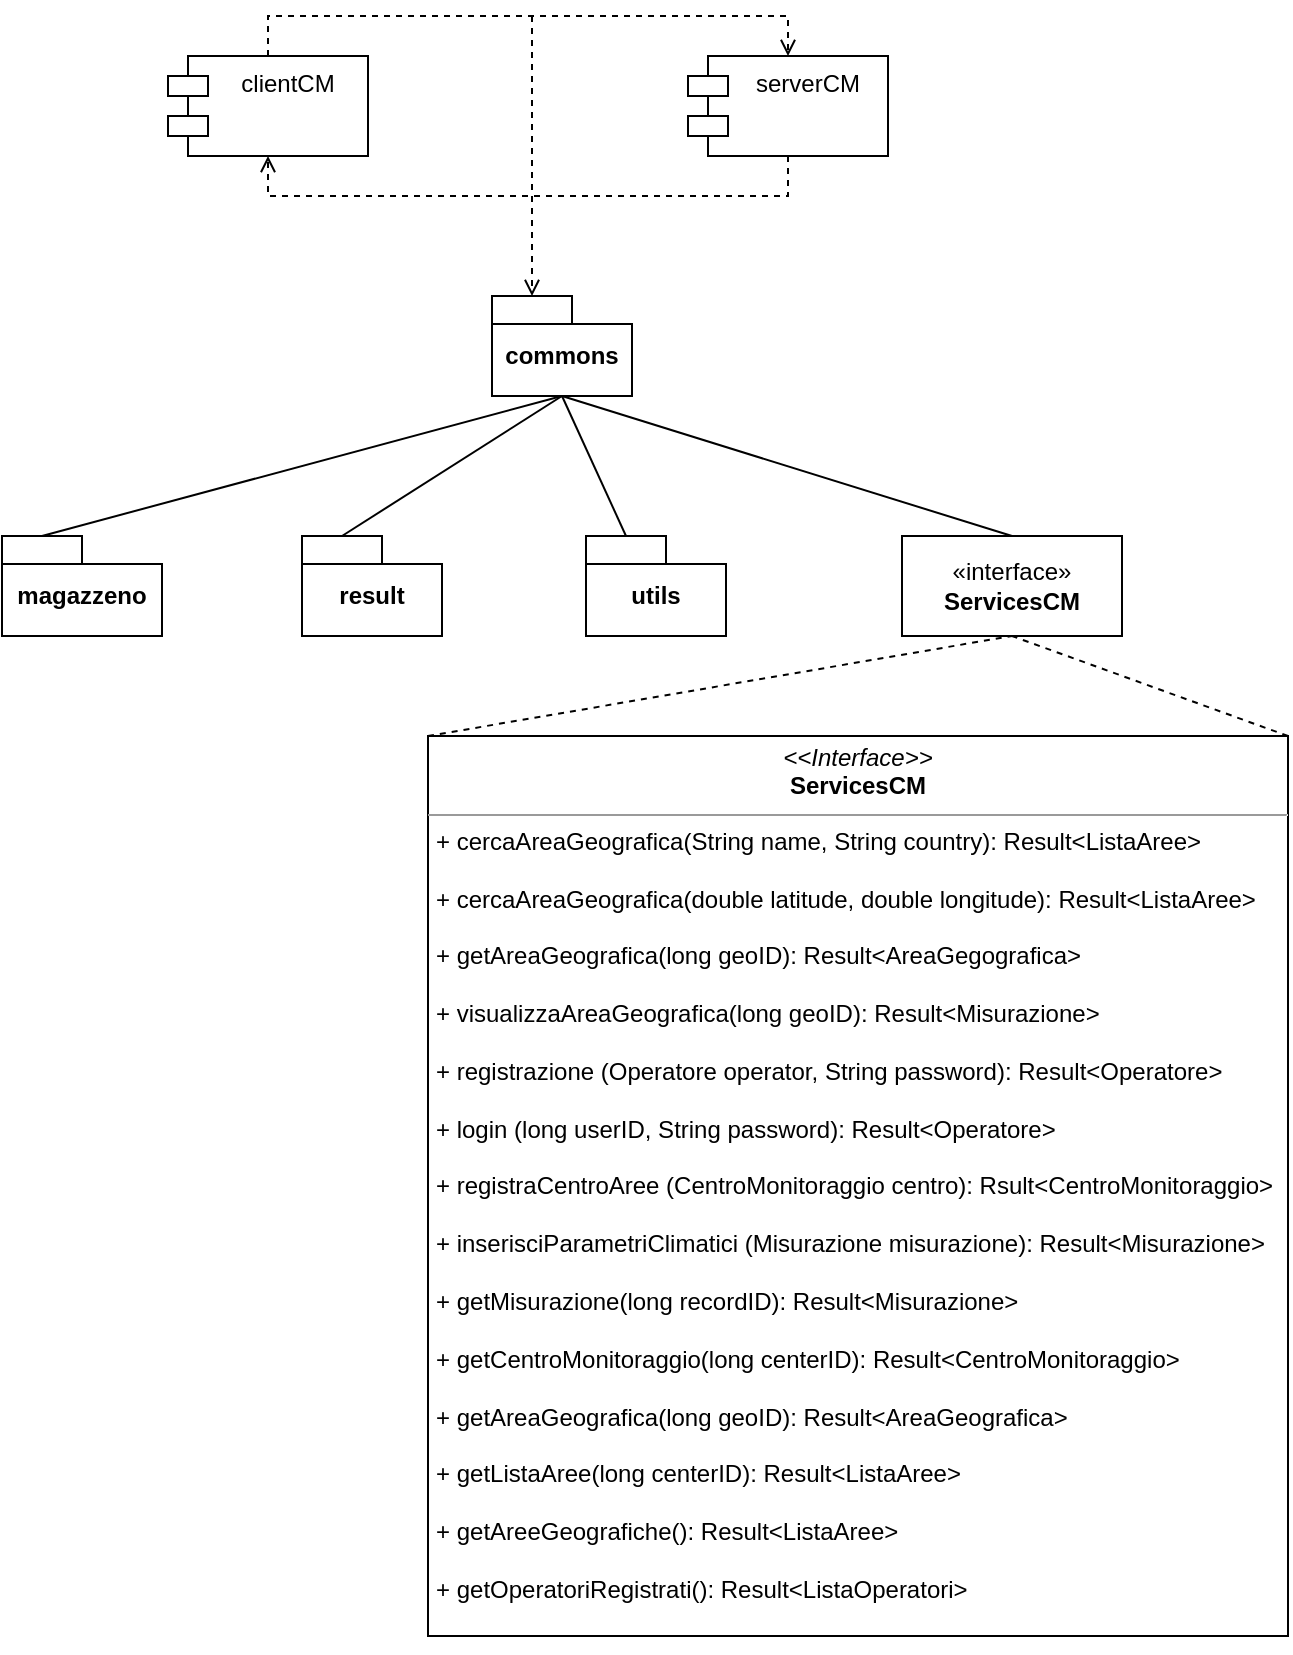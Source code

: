 <mxfile version="21.1.2" type="device">
  <diagram name="Page-1" id="HFzy6bxkJqNL8-My2172">
    <mxGraphModel dx="1987" dy="599" grid="1" gridSize="10" guides="1" tooltips="1" connect="1" arrows="1" fold="1" page="1" pageScale="1" pageWidth="827" pageHeight="1169" math="0" shadow="0">
      <root>
        <mxCell id="0" />
        <mxCell id="1" parent="0" />
        <mxCell id="gSXQWgKhhkNPLeqZEJGc-1" value="serverCM" style="shape=module;align=left;spacingLeft=20;align=center;verticalAlign=top;whiteSpace=wrap;html=1;" parent="1" vertex="1">
          <mxGeometry x="-350" y="70" width="100" height="50" as="geometry" />
        </mxCell>
        <mxCell id="gSXQWgKhhkNPLeqZEJGc-5" value="clientCM" style="shape=module;align=left;spacingLeft=20;align=center;verticalAlign=top;whiteSpace=wrap;html=1;" parent="1" vertex="1">
          <mxGeometry x="-610" y="70" width="100" height="50" as="geometry" />
        </mxCell>
        <mxCell id="hHeK6ofaZLI-R--lYShH-60" value="&lt;p style=&quot;margin:0px;margin-top:4px;text-align:center;&quot;&gt;&lt;i&gt;&amp;lt;&amp;lt;Interface&amp;gt;&amp;gt;&lt;/i&gt;&lt;br&gt;&lt;b&gt;ServicesCM&lt;/b&gt;&lt;/p&gt;&lt;hr size=&quot;1&quot;&gt;&lt;p style=&quot;margin:0px;margin-left:4px;&quot;&gt;+ cercaAreaGeografica(String name, String country): Result&amp;lt;ListaAree&amp;gt;&lt;/p&gt;&lt;p style=&quot;margin:0px;margin-left:4px;&quot;&gt;&lt;br&gt;&lt;/p&gt;&lt;p style=&quot;margin:0px;margin-left:4px;&quot;&gt;+ cercaAreaGeografica(double latitude, double longitude): Result&amp;lt;ListaAree&amp;gt;&lt;/p&gt;&lt;p style=&quot;border-color: var(--border-color); margin: 0px 0px 0px 4px;&quot;&gt;&lt;br&gt;&lt;/p&gt;&lt;p style=&quot;margin:0px;margin-left:4px;&quot;&gt;+ getAreaGeografica(long geoID): Result&amp;lt;AreaGegografica&amp;gt;&lt;/p&gt;&lt;p style=&quot;margin:0px;margin-left:4px;&quot;&gt;&lt;br&gt;&lt;/p&gt;&lt;p style=&quot;margin:0px;margin-left:4px;&quot;&gt;+ visualizzaAreaGeografica(long geoID):&amp;nbsp;Result&amp;lt;Misurazione&amp;gt;&lt;span style=&quot;background-color: initial;&quot;&gt;&lt;/span&gt;&lt;/p&gt;&lt;p style=&quot;margin:0px;margin-left:4px;&quot;&gt;&lt;br&gt;&lt;/p&gt;&lt;p style=&quot;margin:0px;margin-left:4px;&quot;&gt;&lt;span style=&quot;background-color: initial;&quot;&gt;+ registrazione (Operatore operator, String password): Result&amp;lt;Operatore&amp;gt;&lt;/span&gt;&lt;br&gt;&lt;/p&gt;&lt;p style=&quot;margin:0px;margin-left:4px;&quot;&gt;&lt;br&gt;&lt;/p&gt;&lt;p style=&quot;margin:0px;margin-left:4px;&quot;&gt;+ login (long userID, String password): Result&amp;lt;Operatore&amp;gt;&lt;br&gt;&lt;/p&gt;&lt;p style=&quot;margin:0px;margin-left:4px;&quot;&gt;&lt;br&gt;&lt;/p&gt;&lt;p style=&quot;margin:0px;margin-left:4px;&quot;&gt;+ registraCentroAree (CentroMonitoraggio centro&lt;span style=&quot;background-color: initial;&quot;&gt;): Rsult&amp;lt;CentroMonitoraggio&amp;gt;&lt;/span&gt;&lt;/p&gt;&lt;p style=&quot;margin:0px;margin-left:4px;&quot;&gt;&lt;br&gt;&lt;/p&gt;&lt;p style=&quot;border-color: var(--border-color); margin: 0px 0px 0px 4px;&quot;&gt;+ inserisciParametriClimatici (Misurazione misurazione): Result&amp;lt;Misurazione&amp;gt;&lt;/p&gt;&lt;p style=&quot;border-color: var(--border-color); margin: 0px 0px 0px 4px;&quot;&gt;&lt;br&gt;&lt;/p&gt;&lt;p style=&quot;border-color: var(--border-color); margin: 0px 0px 0px 4px;&quot;&gt;+ getMisurazione(long recordID): Result&amp;lt;Misurazione&amp;gt;&lt;/p&gt;&lt;p style=&quot;border-color: var(--border-color); margin: 0px 0px 0px 4px;&quot;&gt;&lt;br style=&quot;border-color: var(--border-color);&quot;&gt;&lt;/p&gt;&lt;p style=&quot;border-color: var(--border-color); margin: 0px 0px 0px 4px;&quot;&gt;+ getCentroMonitoraggio(long centerID): Result&amp;lt;CentroMonitoraggio&amp;gt;&lt;/p&gt;&lt;p style=&quot;border-color: var(--border-color); margin: 0px 0px 0px 4px;&quot;&gt;&lt;br style=&quot;border-color: var(--border-color);&quot;&gt;&lt;/p&gt;&lt;p style=&quot;border-color: var(--border-color); margin: 0px 0px 0px 4px;&quot;&gt;+ getAreaGeografica(long geoID): Result&amp;lt;AreaGeografica&amp;gt;&lt;/p&gt;&lt;p style=&quot;border-color: var(--border-color); margin: 0px 0px 0px 4px;&quot;&gt;&lt;br&gt;&lt;/p&gt;&lt;p style=&quot;border-color: var(--border-color); margin: 0px 0px 0px 4px;&quot;&gt;+ getListaAree(long centerID): Result&amp;lt;ListaAree&amp;gt;&lt;/p&gt;&lt;p style=&quot;border-color: var(--border-color); margin: 0px 0px 0px 4px;&quot;&gt;&lt;br style=&quot;border-color: var(--border-color);&quot;&gt;&lt;/p&gt;&lt;p style=&quot;border-color: var(--border-color); margin: 0px 0px 0px 4px;&quot;&gt;+&amp;nbsp;getAreeGeografiche(): Result&amp;lt;ListaAree&amp;gt;&lt;/p&gt;&lt;p style=&quot;border-color: var(--border-color); margin: 0px 0px 0px 4px;&quot;&gt;&lt;br style=&quot;border-color: var(--border-color);&quot;&gt;&lt;/p&gt;&lt;p style=&quot;border-color: var(--border-color); margin: 0px 0px 0px 4px;&quot;&gt;+&amp;nbsp;getOperatoriRegistrati(): Result&amp;lt;ListaOperatori&amp;gt;&lt;/p&gt;&lt;p style=&quot;border-color: var(--border-color); margin: 0px 0px 0px 4px;&quot;&gt;&lt;br style=&quot;border-color: var(--border-color);&quot;&gt;&lt;/p&gt;" style="verticalAlign=top;align=left;overflow=fill;fontSize=12;fontFamily=Helvetica;html=1;whiteSpace=wrap;" parent="1" vertex="1">
          <mxGeometry x="-480" y="410" width="430" height="450" as="geometry" />
        </mxCell>
        <mxCell id="fnN1wJ2KamLtPx0jiTRm-70" value="" style="endArrow=open;html=1;rounded=0;align=center;verticalAlign=bottom;dashed=1;endFill=0;labelBackgroundColor=none;exitX=0.5;exitY=0;exitDx=0;exitDy=0;entryX=0.5;entryY=0;entryDx=0;entryDy=0;" parent="1" source="gSXQWgKhhkNPLeqZEJGc-5" target="gSXQWgKhhkNPLeqZEJGc-1" edge="1">
          <mxGeometry relative="1" as="geometry">
            <mxPoint x="-500" y="80" as="sourcePoint" />
            <mxPoint x="-340" y="80" as="targetPoint" />
            <Array as="points">
              <mxPoint x="-560" y="50" />
              <mxPoint x="-300" y="50" />
            </Array>
          </mxGeometry>
        </mxCell>
        <mxCell id="fnN1wJ2KamLtPx0jiTRm-71" value="" style="resizable=0;html=1;align=center;verticalAlign=top;labelBackgroundColor=none;" parent="fnN1wJ2KamLtPx0jiTRm-70" connectable="0" vertex="1">
          <mxGeometry relative="1" as="geometry" />
        </mxCell>
        <mxCell id="fnN1wJ2KamLtPx0jiTRm-72" value="" style="endArrow=open;html=1;rounded=0;align=center;verticalAlign=bottom;dashed=1;endFill=0;labelBackgroundColor=none;entryX=0.5;entryY=1;entryDx=0;entryDy=0;exitX=0.5;exitY=1;exitDx=0;exitDy=0;" parent="1" source="gSXQWgKhhkNPLeqZEJGc-1" target="gSXQWgKhhkNPLeqZEJGc-5" edge="1">
          <mxGeometry relative="1" as="geometry">
            <mxPoint x="-380" y="140" as="sourcePoint" />
            <mxPoint x="-330" y="90" as="targetPoint" />
            <Array as="points">
              <mxPoint x="-300" y="140" />
              <mxPoint x="-430" y="140" />
              <mxPoint x="-560" y="140" />
            </Array>
          </mxGeometry>
        </mxCell>
        <mxCell id="fnN1wJ2KamLtPx0jiTRm-73" value="" style="resizable=0;html=1;align=center;verticalAlign=top;labelBackgroundColor=none;" parent="fnN1wJ2KamLtPx0jiTRm-72" connectable="0" vertex="1">
          <mxGeometry relative="1" as="geometry" />
        </mxCell>
        <mxCell id="fnN1wJ2KamLtPx0jiTRm-77" value="" style="html=1;verticalAlign=bottom;labelBackgroundColor=none;endArrow=open;endFill=0;dashed=1;rounded=0;entryX=0;entryY=0;entryDx=20;entryDy=0;entryPerimeter=0;" parent="1" target="P8LEZ_TbmyPoB9Z9Xn06-5" edge="1">
          <mxGeometry width="160" relative="1" as="geometry">
            <mxPoint x="-428" y="50" as="sourcePoint" />
            <mxPoint x="-420" y="220" as="targetPoint" />
            <Array as="points" />
          </mxGeometry>
        </mxCell>
        <mxCell id="P8LEZ_TbmyPoB9Z9Xn06-5" value="commons" style="shape=folder;fontStyle=1;spacingTop=10;tabWidth=40;tabHeight=14;tabPosition=left;html=1;whiteSpace=wrap;" parent="1" vertex="1">
          <mxGeometry x="-448" y="190" width="70" height="50" as="geometry" />
        </mxCell>
        <mxCell id="P8LEZ_TbmyPoB9Z9Xn06-6" value="magazzeno" style="shape=folder;fontStyle=1;spacingTop=10;tabWidth=40;tabHeight=14;tabPosition=left;html=1;whiteSpace=wrap;" parent="1" vertex="1">
          <mxGeometry x="-693" y="310" width="80" height="50" as="geometry" />
        </mxCell>
        <mxCell id="P8LEZ_TbmyPoB9Z9Xn06-7" value="result" style="shape=folder;fontStyle=1;spacingTop=10;tabWidth=40;tabHeight=14;tabPosition=left;html=1;whiteSpace=wrap;" parent="1" vertex="1">
          <mxGeometry x="-543" y="310" width="70" height="50" as="geometry" />
        </mxCell>
        <mxCell id="P8LEZ_TbmyPoB9Z9Xn06-8" value="utils" style="shape=folder;fontStyle=1;spacingTop=10;tabWidth=40;tabHeight=14;tabPosition=left;html=1;whiteSpace=wrap;" parent="1" vertex="1">
          <mxGeometry x="-401" y="310" width="70" height="50" as="geometry" />
        </mxCell>
        <mxCell id="P8LEZ_TbmyPoB9Z9Xn06-9" value="«interface»&lt;br&gt;&lt;b&gt;ServicesCM&lt;/b&gt;" style="html=1;whiteSpace=wrap;" parent="1" vertex="1">
          <mxGeometry x="-243" y="310" width="110" height="50" as="geometry" />
        </mxCell>
        <mxCell id="P8LEZ_TbmyPoB9Z9Xn06-13" value="" style="endArrow=none;html=1;endSize=12;startArrow=none;startSize=14;startFill=0;align=center;verticalAlign=bottom;endFill=0;rounded=0;exitX=0;exitY=0;exitDx=20;exitDy=0;exitPerimeter=0;entryX=0.5;entryY=1;entryDx=0;entryDy=0;entryPerimeter=0;" parent="1" source="P8LEZ_TbmyPoB9Z9Xn06-7" target="P8LEZ_TbmyPoB9Z9Xn06-5" edge="1">
          <mxGeometry y="3" relative="1" as="geometry">
            <mxPoint x="-550" y="360" as="sourcePoint" />
            <mxPoint x="-410" y="280" as="targetPoint" />
          </mxGeometry>
        </mxCell>
        <mxCell id="P8LEZ_TbmyPoB9Z9Xn06-14" value="" style="endArrow=none;html=1;endSize=12;startArrow=none;startSize=14;startFill=0;align=center;verticalAlign=bottom;endFill=0;rounded=0;exitX=0;exitY=0;exitDx=20;exitDy=0;exitPerimeter=0;entryX=0.5;entryY=1;entryDx=0;entryDy=0;entryPerimeter=0;" parent="1" source="P8LEZ_TbmyPoB9Z9Xn06-8" target="P8LEZ_TbmyPoB9Z9Xn06-5" edge="1">
          <mxGeometry y="3" relative="1" as="geometry">
            <mxPoint x="-560" y="390" as="sourcePoint" />
            <mxPoint x="-403" y="280" as="targetPoint" />
          </mxGeometry>
        </mxCell>
        <mxCell id="P8LEZ_TbmyPoB9Z9Xn06-15" value="" style="endArrow=none;html=1;endSize=12;startArrow=none;startSize=14;startFill=0;align=center;verticalAlign=bottom;endFill=0;rounded=0;entryX=0.5;entryY=1;entryDx=0;entryDy=0;entryPerimeter=0;exitX=0.5;exitY=0;exitDx=0;exitDy=0;" parent="1" source="P8LEZ_TbmyPoB9Z9Xn06-9" target="P8LEZ_TbmyPoB9Z9Xn06-5" edge="1">
          <mxGeometry y="3" relative="1" as="geometry">
            <mxPoint x="-370" y="370" as="sourcePoint" />
            <mxPoint x="-393" y="290" as="targetPoint" />
          </mxGeometry>
        </mxCell>
        <mxCell id="P8LEZ_TbmyPoB9Z9Xn06-16" value="" style="endArrow=none;html=1;endSize=12;startArrow=none;startSize=14;startFill=0;align=center;verticalAlign=bottom;endFill=0;rounded=0;entryX=0.5;entryY=1;entryDx=0;entryDy=0;entryPerimeter=0;exitX=0;exitY=0;exitDx=20;exitDy=0;exitPerimeter=0;" parent="1" source="P8LEZ_TbmyPoB9Z9Xn06-6" target="P8LEZ_TbmyPoB9Z9Xn06-5" edge="1">
          <mxGeometry y="3" relative="1" as="geometry">
            <mxPoint x="-630" y="390" as="sourcePoint" />
            <mxPoint x="-383" y="300" as="targetPoint" />
          </mxGeometry>
        </mxCell>
        <mxCell id="P8LEZ_TbmyPoB9Z9Xn06-19" value="" style="endArrow=none;html=1;endSize=12;startArrow=none;startSize=14;startFill=0;align=center;verticalAlign=bottom;dashed=1;endFill=0;rounded=0;entryX=0.5;entryY=1;entryDx=0;entryDy=0;exitX=0;exitY=0;exitDx=0;exitDy=0;" parent="1" source="hHeK6ofaZLI-R--lYShH-60" target="P8LEZ_TbmyPoB9Z9Xn06-9" edge="1">
          <mxGeometry y="3" relative="1" as="geometry">
            <mxPoint x="-133" y="562" as="sourcePoint" />
            <mxPoint x="-358" y="452" as="targetPoint" />
          </mxGeometry>
        </mxCell>
        <mxCell id="P8LEZ_TbmyPoB9Z9Xn06-20" value="" style="endArrow=none;html=1;endSize=12;startArrow=none;startSize=14;startFill=0;align=center;verticalAlign=bottom;dashed=1;endFill=0;rounded=0;entryX=0.5;entryY=1;entryDx=0;entryDy=0;exitX=1;exitY=0;exitDx=0;exitDy=0;" parent="1" source="hHeK6ofaZLI-R--lYShH-60" target="P8LEZ_TbmyPoB9Z9Xn06-9" edge="1">
          <mxGeometry y="3" relative="1" as="geometry">
            <mxPoint x="-500" y="540" as="sourcePoint" />
            <mxPoint x="-178" y="440" as="targetPoint" />
          </mxGeometry>
        </mxCell>
        <mxCell id="UOeIGPpF6JDHbWUnDOFm-1" style="edgeStyle=orthogonalEdgeStyle;rounded=0;orthogonalLoop=1;jettySize=auto;html=1;exitX=0.5;exitY=1;exitDx=0;exitDy=0;" edge="1" parent="1" source="hHeK6ofaZLI-R--lYShH-60" target="hHeK6ofaZLI-R--lYShH-60">
          <mxGeometry relative="1" as="geometry" />
        </mxCell>
      </root>
    </mxGraphModel>
  </diagram>
</mxfile>
